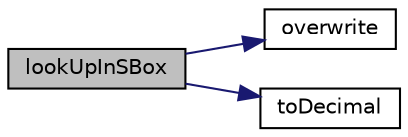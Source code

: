 digraph "lookUpInSBox"
{
  edge [fontname="Helvetica",fontsize="10",labelfontname="Helvetica",labelfontsize="10"];
  node [fontname="Helvetica",fontsize="10",shape=record];
  rankdir="LR";
  Node1 [label="lookUpInSBox",height=0.2,width=0.4,color="black", fillcolor="grey75", style="filled", fontcolor="black"];
  Node1 -> Node2 [color="midnightblue",fontsize="10",style="solid",fontname="Helvetica"];
  Node2 [label="overwrite",height=0.2,width=0.4,color="black", fillcolor="white", style="filled",URL="$binary_8cpp.html#a2cb13eb00da4fa2fa3a79dea68e60ebf"];
  Node1 -> Node3 [color="midnightblue",fontsize="10",style="solid",fontname="Helvetica"];
  Node3 [label="toDecimal",height=0.2,width=0.4,color="black", fillcolor="white", style="filled",URL="$type_converter_8cpp.html#a4a6fd919e01d9349b4ba8d18a599bd24"];
}
